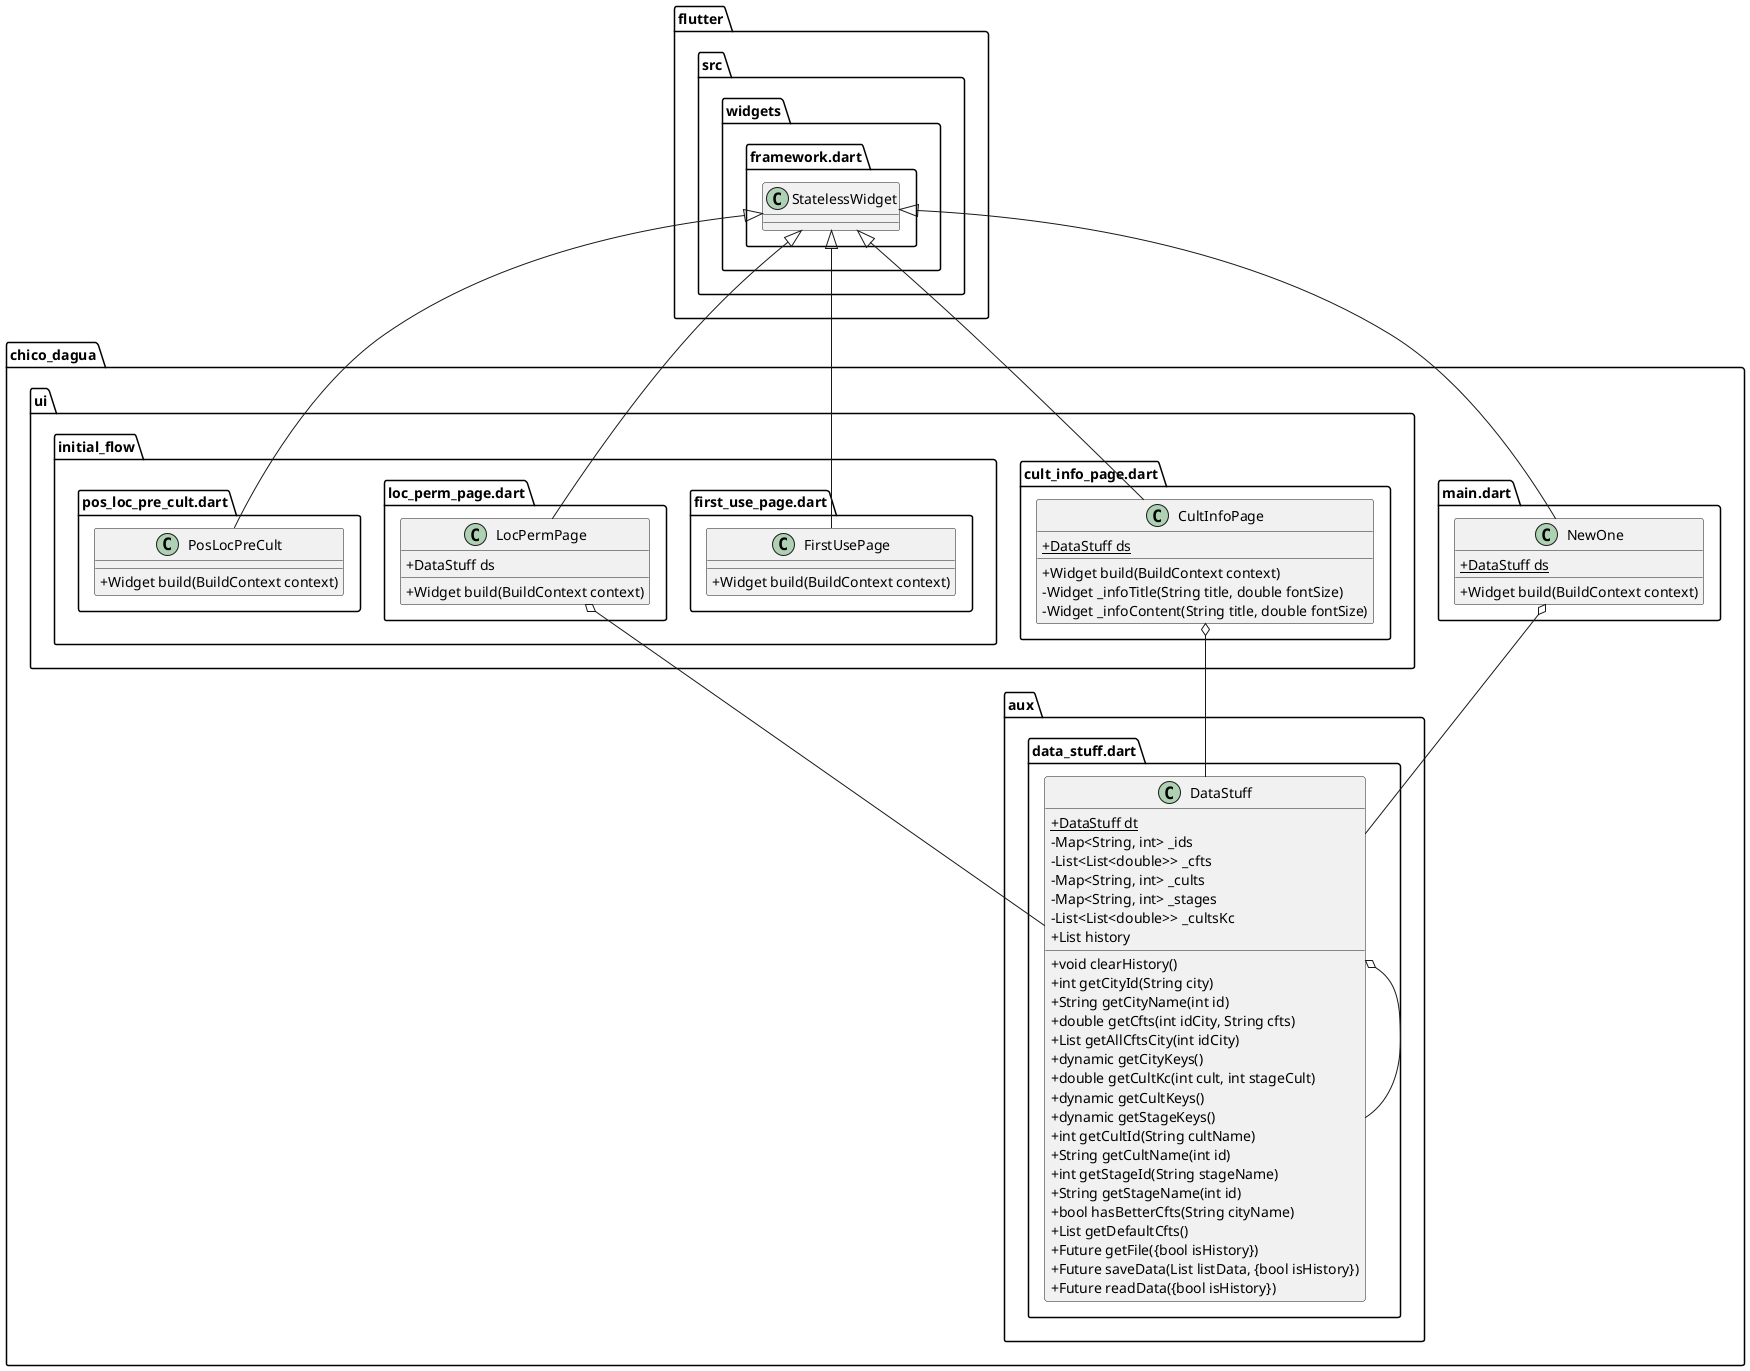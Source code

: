 @startuml
set namespaceSeparator ::
skinparam classAttributeIconSize 0

class "chico_dagua::main.dart::NewOne" {
  {static} +DataStuff ds
  +Widget build(BuildContext context)
}

"chico_dagua::main.dart::NewOne" o-- "chico_dagua::aux::data_stuff.dart::DataStuff"
"flutter::src::widgets::framework.dart::StatelessWidget" <|-down- "chico_dagua::main.dart::NewOne"

class "chico_dagua::aux::data_stuff.dart::DataStuff" {
  {static} +DataStuff dt
  -Map<String, int> _ids
  -List<List<double>> _cfts
  -Map<String, int> _cults
  -Map<String, int> _stages
  -List<List<double>> _cultsKc
  +List history
  +void clearHistory()
  +int getCityId(String city)
  +String getCityName(int id)
  +double getCfts(int idCity, String cfts)
  +List getAllCftsCity(int idCity)
  +dynamic getCityKeys()
  +double getCultKc(int cult, int stageCult)
  +dynamic getCultKeys()
  +dynamic getStageKeys()
  +int getCultId(String cultName)
  +String getCultName(int id)
  +int getStageId(String stageName)
  +String getStageName(int id)
  +bool hasBetterCfts(String cityName)
  +List getDefaultCfts()
  +Future getFile({bool isHistory})
  +Future saveData(List listData, {bool isHistory})
  +Future readData({bool isHistory})
}

"chico_dagua::aux::data_stuff.dart::DataStuff" o-- "chico_dagua::aux::data_stuff.dart::DataStuff"


class "chico_dagua::ui::cult_info_page.dart::CultInfoPage" {
  {static} +DataStuff ds
  +Widget build(BuildContext context)
  -Widget _infoTitle(String title, double fontSize)
  -Widget _infoContent(String title, double fontSize)
}

"chico_dagua::ui::cult_info_page.dart::CultInfoPage" o-- "chico_dagua::aux::data_stuff.dart::DataStuff"
"flutter::src::widgets::framework.dart::StatelessWidget" <|-down- "chico_dagua::ui::cult_info_page.dart::CultInfoPage"



class "chico_dagua::ui::initial_flow::first_use_page.dart::FirstUsePage" {
  +Widget build(BuildContext context)
}

"flutter::src::widgets::framework.dart::StatelessWidget" <|-up- "chico_dagua::ui::initial_flow::first_use_page.dart::FirstUsePage"

class "chico_dagua::ui::initial_flow::loc_perm_page.dart::LocPermPage" {
  +DataStuff ds
  +Widget build(BuildContext context)
}

"chico_dagua::ui::initial_flow::loc_perm_page.dart::LocPermPage" o-- "chico_dagua::aux::data_stuff.dart::DataStuff"
"flutter::src::widgets::framework.dart::StatelessWidget" <|-down- "chico_dagua::ui::initial_flow::loc_perm_page.dart::LocPermPage"

class "chico_dagua::ui::initial_flow::pos_loc_pre_cult.dart::PosLocPreCult" {
  +Widget build(BuildContext context)
}

"flutter::src::widgets::framework.dart::StatelessWidget" <|-up- "chico_dagua::ui::initial_flow::pos_loc_pre_cult.dart::PosLocPreCult"

@enduml
